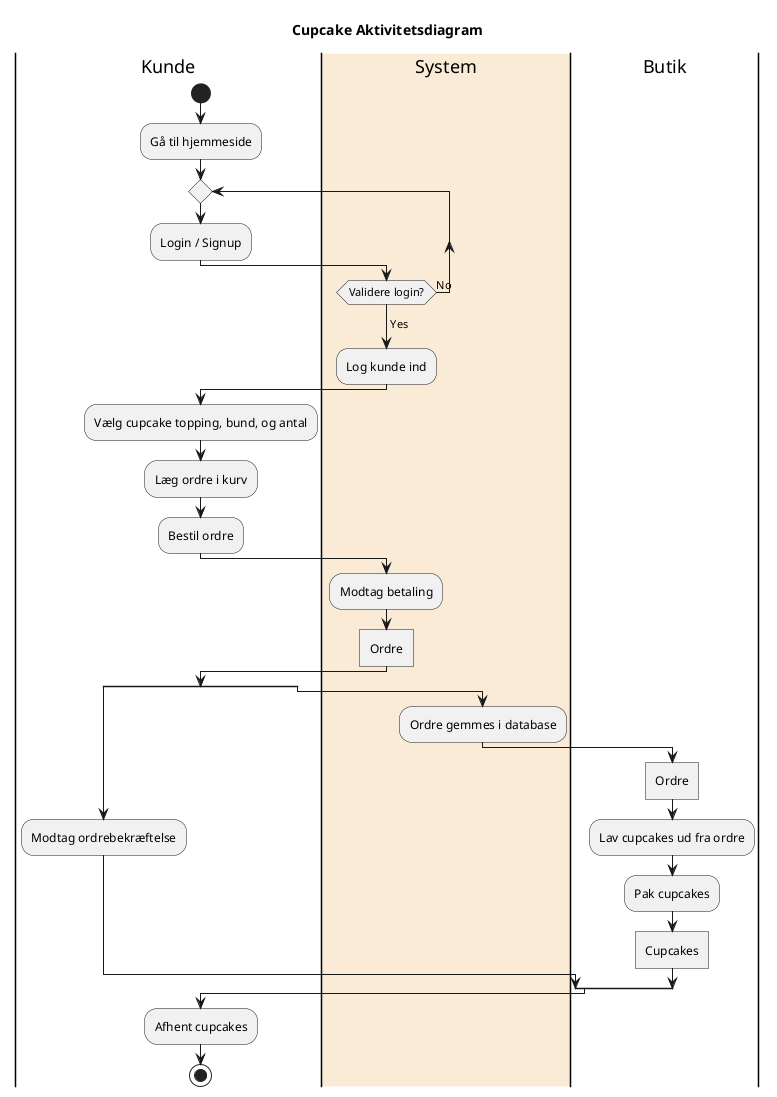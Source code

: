 @startuml
Title Cupcake Aktivitetsdiagram
|Kunde|
    start
    :Gå til hjemmeside;
    repeat
    :Login / Signup;
|#AntiqueWhite|System|
    repeat while (Validere login?) is (No)
    ->Yes;
    :Log kunde ind;
|Kunde|
    :Vælg cupcake topping, bund, og antal;
    :Læg ordre i kurv;
    :Bestil ordre;
|System|
    :Modtag betaling;
    :Ordre]
    split
    |Kunde|
    :Modtag ordrebekræftelse;
    split again
    |System|
    :Ordre gemmes i database;
|Butik|
    :Ordre]
    :Lav cupcakes ud fra ordre;
    :Pak cupcakes;
    :Cupcakes]
|Kunde|
    end split
    :Afhent cupcakes;
stop
@enduml